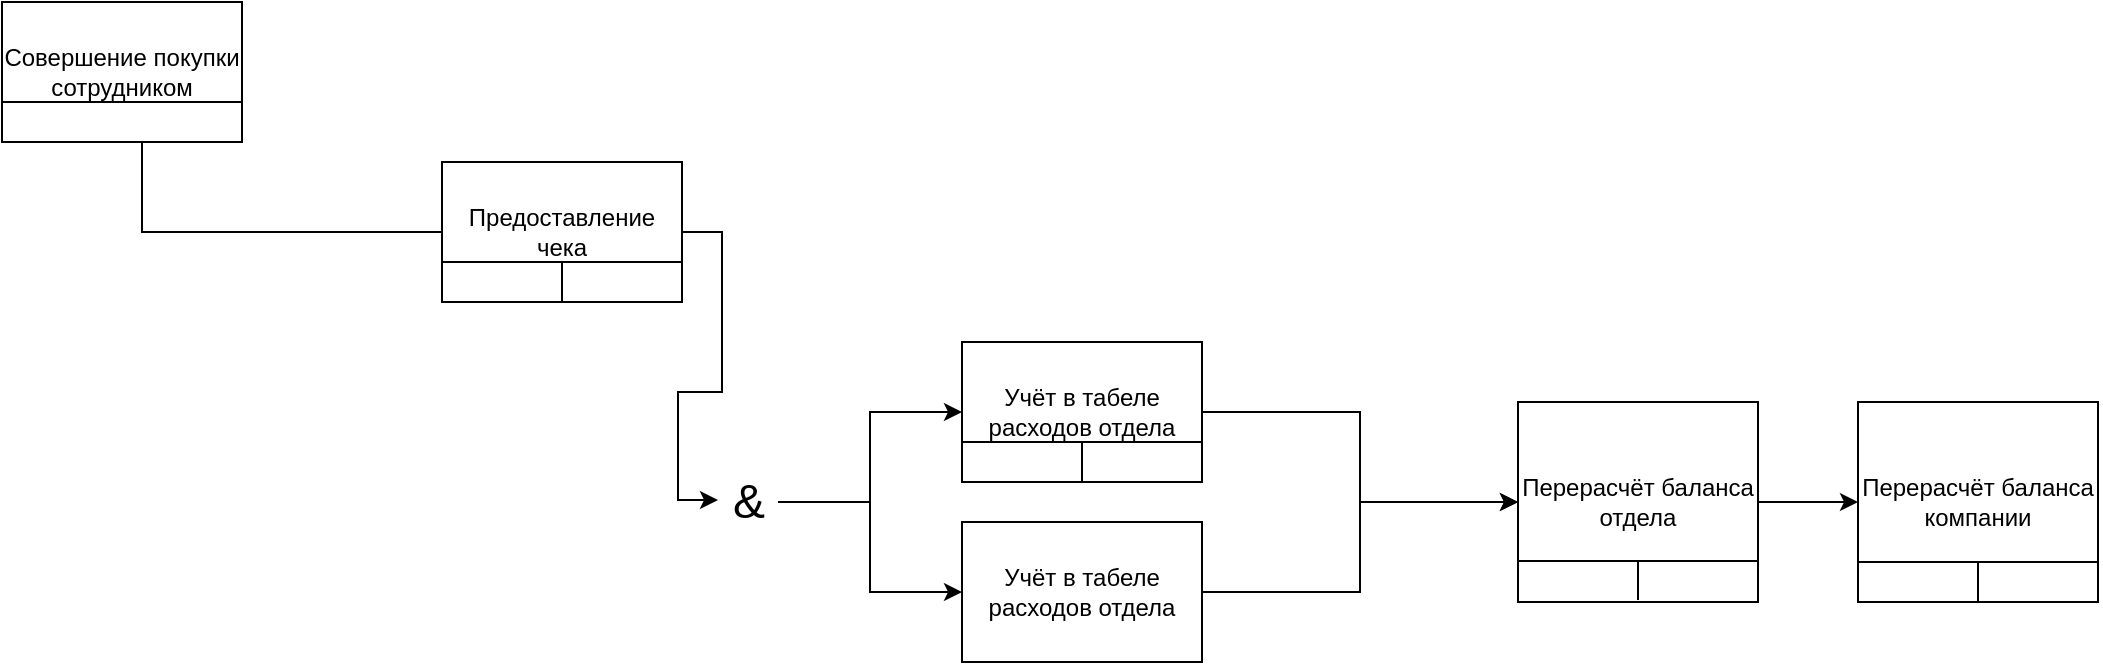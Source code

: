 <mxfile version="20.0.1" type="device"><diagram id="DDUXMxy-shbeAsq0Icpf" name="Page-1"><mxGraphModel dx="2889" dy="1141" grid="1" gridSize="10" guides="1" tooltips="1" connect="1" arrows="1" fold="1" page="1" pageScale="1" pageWidth="827" pageHeight="1169" math="0" shadow="0"><root><mxCell id="0"/><mxCell id="1" parent="0"/><mxCell id="iMlRhqeOW2NBg4iCa8f3-7" value="Совершение покупки сотрудником" style="rounded=0;whiteSpace=wrap;html=1;" vertex="1" parent="1"><mxGeometry x="-550" y="190" width="120" height="70" as="geometry"/></mxCell><mxCell id="iMlRhqeOW2NBg4iCa8f3-8" value="" style="endArrow=none;html=1;rounded=0;" edge="1" parent="1"><mxGeometry width="50" height="50" relative="1" as="geometry"><mxPoint x="-550" y="240" as="sourcePoint"/><mxPoint x="-430" y="240" as="targetPoint"/></mxGeometry></mxCell><mxCell id="iMlRhqeOW2NBg4iCa8f3-63" style="edgeStyle=orthogonalEdgeStyle;rounded=0;orthogonalLoop=1;jettySize=auto;html=1;entryX=0;entryY=0.45;entryDx=0;entryDy=0;entryPerimeter=0;" edge="1" parent="1" source="iMlRhqeOW2NBg4iCa8f3-10" target="iMlRhqeOW2NBg4iCa8f3-60"><mxGeometry relative="1" as="geometry"/></mxCell><mxCell id="iMlRhqeOW2NBg4iCa8f3-10" value="Предоставление чека" style="rounded=0;whiteSpace=wrap;html=1;" vertex="1" parent="1"><mxGeometry x="-330" y="270" width="120" height="70" as="geometry"/></mxCell><mxCell id="iMlRhqeOW2NBg4iCa8f3-11" value="" style="endArrow=none;html=1;rounded=0;" edge="1" parent="1"><mxGeometry width="50" height="50" relative="1" as="geometry"><mxPoint x="-330" y="320" as="sourcePoint"/><mxPoint x="-210" y="320" as="targetPoint"/><Array as="points"><mxPoint x="-264" y="320"/></Array></mxGeometry></mxCell><mxCell id="iMlRhqeOW2NBg4iCa8f3-12" value="" style="endArrow=none;html=1;rounded=0;" edge="1" parent="1"><mxGeometry width="50" height="50" relative="1" as="geometry"><mxPoint x="-270" y="340" as="sourcePoint"/><mxPoint x="-270" y="320" as="targetPoint"/></mxGeometry></mxCell><mxCell id="iMlRhqeOW2NBg4iCa8f3-52" style="edgeStyle=orthogonalEdgeStyle;rounded=0;orthogonalLoop=1;jettySize=auto;html=1;" edge="1" parent="1" source="iMlRhqeOW2NBg4iCa8f3-14" target="iMlRhqeOW2NBg4iCa8f3-49"><mxGeometry relative="1" as="geometry"/></mxCell><mxCell id="iMlRhqeOW2NBg4iCa8f3-14" value="Учёт в табеле расходов отдела" style="rounded=0;whiteSpace=wrap;html=1;" vertex="1" parent="1"><mxGeometry x="-70" y="360" width="120" height="70" as="geometry"/></mxCell><mxCell id="iMlRhqeOW2NBg4iCa8f3-15" value="" style="endArrow=none;html=1;rounded=0;" edge="1" parent="1"><mxGeometry width="50" height="50" relative="1" as="geometry"><mxPoint x="-70" y="410" as="sourcePoint"/><mxPoint x="50" y="410" as="targetPoint"/><Array as="points"><mxPoint x="-4" y="410"/></Array></mxGeometry></mxCell><mxCell id="iMlRhqeOW2NBg4iCa8f3-16" value="" style="endArrow=none;html=1;rounded=0;" edge="1" parent="1"><mxGeometry width="50" height="50" relative="1" as="geometry"><mxPoint x="-10" y="430" as="sourcePoint"/><mxPoint x="-10" y="410" as="targetPoint"/></mxGeometry></mxCell><mxCell id="iMlRhqeOW2NBg4iCa8f3-17" value="" style="endArrow=none;html=1;rounded=0;" edge="1" parent="1" source="iMlRhqeOW2NBg4iCa8f3-10"><mxGeometry width="50" height="50" relative="1" as="geometry"><mxPoint x="-350" y="310" as="sourcePoint"/><mxPoint x="-480" y="260" as="targetPoint"/><Array as="points"><mxPoint x="-480" y="305"/></Array></mxGeometry></mxCell><mxCell id="iMlRhqeOW2NBg4iCa8f3-19" value="Перерасчёт баланса компании" style="rounded=0;whiteSpace=wrap;html=1;" vertex="1" parent="1"><mxGeometry x="378" y="390" width="120" height="100" as="geometry"/></mxCell><mxCell id="iMlRhqeOW2NBg4iCa8f3-20" value="" style="endArrow=none;html=1;rounded=0;" edge="1" parent="1"><mxGeometry width="50" height="50" relative="1" as="geometry"><mxPoint x="378" y="470" as="sourcePoint"/><mxPoint x="498" y="470" as="targetPoint"/><Array as="points"><mxPoint x="444" y="470"/></Array></mxGeometry></mxCell><mxCell id="iMlRhqeOW2NBg4iCa8f3-21" value="" style="endArrow=none;html=1;rounded=0;" edge="1" parent="1"><mxGeometry width="50" height="50" relative="1" as="geometry"><mxPoint x="438" y="490" as="sourcePoint"/><mxPoint x="438" y="470" as="targetPoint"/></mxGeometry></mxCell><mxCell id="iMlRhqeOW2NBg4iCa8f3-53" style="edgeStyle=orthogonalEdgeStyle;rounded=0;orthogonalLoop=1;jettySize=auto;html=1;entryX=0;entryY=0.5;entryDx=0;entryDy=0;" edge="1" parent="1" source="iMlRhqeOW2NBg4iCa8f3-49" target="iMlRhqeOW2NBg4iCa8f3-19"><mxGeometry relative="1" as="geometry"/></mxCell><mxCell id="iMlRhqeOW2NBg4iCa8f3-49" value="Перерасчёт баланса отдела" style="rounded=0;whiteSpace=wrap;html=1;" vertex="1" parent="1"><mxGeometry x="208" y="390" width="120" height="100" as="geometry"/></mxCell><mxCell id="iMlRhqeOW2NBg4iCa8f3-50" value="" style="endArrow=none;html=1;rounded=0;" edge="1" parent="1"><mxGeometry width="50" height="50" relative="1" as="geometry"><mxPoint x="208" y="469.5" as="sourcePoint"/><mxPoint x="328" y="469.5" as="targetPoint"/><Array as="points"><mxPoint x="274" y="469.5"/></Array></mxGeometry></mxCell><mxCell id="iMlRhqeOW2NBg4iCa8f3-51" value="" style="endArrow=none;html=1;rounded=0;" edge="1" parent="1"><mxGeometry width="50" height="50" relative="1" as="geometry"><mxPoint x="268" y="489" as="sourcePoint"/><mxPoint x="268" y="469" as="targetPoint"/></mxGeometry></mxCell><mxCell id="iMlRhqeOW2NBg4iCa8f3-66" style="edgeStyle=orthogonalEdgeStyle;rounded=0;orthogonalLoop=1;jettySize=auto;html=1;" edge="1" parent="1" source="iMlRhqeOW2NBg4iCa8f3-59" target="iMlRhqeOW2NBg4iCa8f3-49"><mxGeometry relative="1" as="geometry"/></mxCell><mxCell id="iMlRhqeOW2NBg4iCa8f3-59" value="Учёт в табеле расходов отдела" style="rounded=0;whiteSpace=wrap;html=1;" vertex="1" parent="1"><mxGeometry x="-70" y="450" width="120" height="70" as="geometry"/></mxCell><mxCell id="iMlRhqeOW2NBg4iCa8f3-64" style="edgeStyle=orthogonalEdgeStyle;rounded=0;orthogonalLoop=1;jettySize=auto;html=1;" edge="1" parent="1" source="iMlRhqeOW2NBg4iCa8f3-60" target="iMlRhqeOW2NBg4iCa8f3-14"><mxGeometry relative="1" as="geometry"/></mxCell><mxCell id="iMlRhqeOW2NBg4iCa8f3-65" style="edgeStyle=orthogonalEdgeStyle;rounded=0;orthogonalLoop=1;jettySize=auto;html=1;" edge="1" parent="1" source="iMlRhqeOW2NBg4iCa8f3-60" target="iMlRhqeOW2NBg4iCa8f3-59"><mxGeometry relative="1" as="geometry"/></mxCell><mxCell id="iMlRhqeOW2NBg4iCa8f3-60" value="&lt;font style=&quot;font-size: 24px;&quot;&gt;&amp;amp;&lt;/font&gt;" style="text;html=1;align=center;verticalAlign=middle;resizable=0;points=[];autosize=1;strokeColor=none;fillColor=none;" vertex="1" parent="1"><mxGeometry x="-192" y="430" width="30" height="20" as="geometry"/></mxCell></root></mxGraphModel></diagram></mxfile>